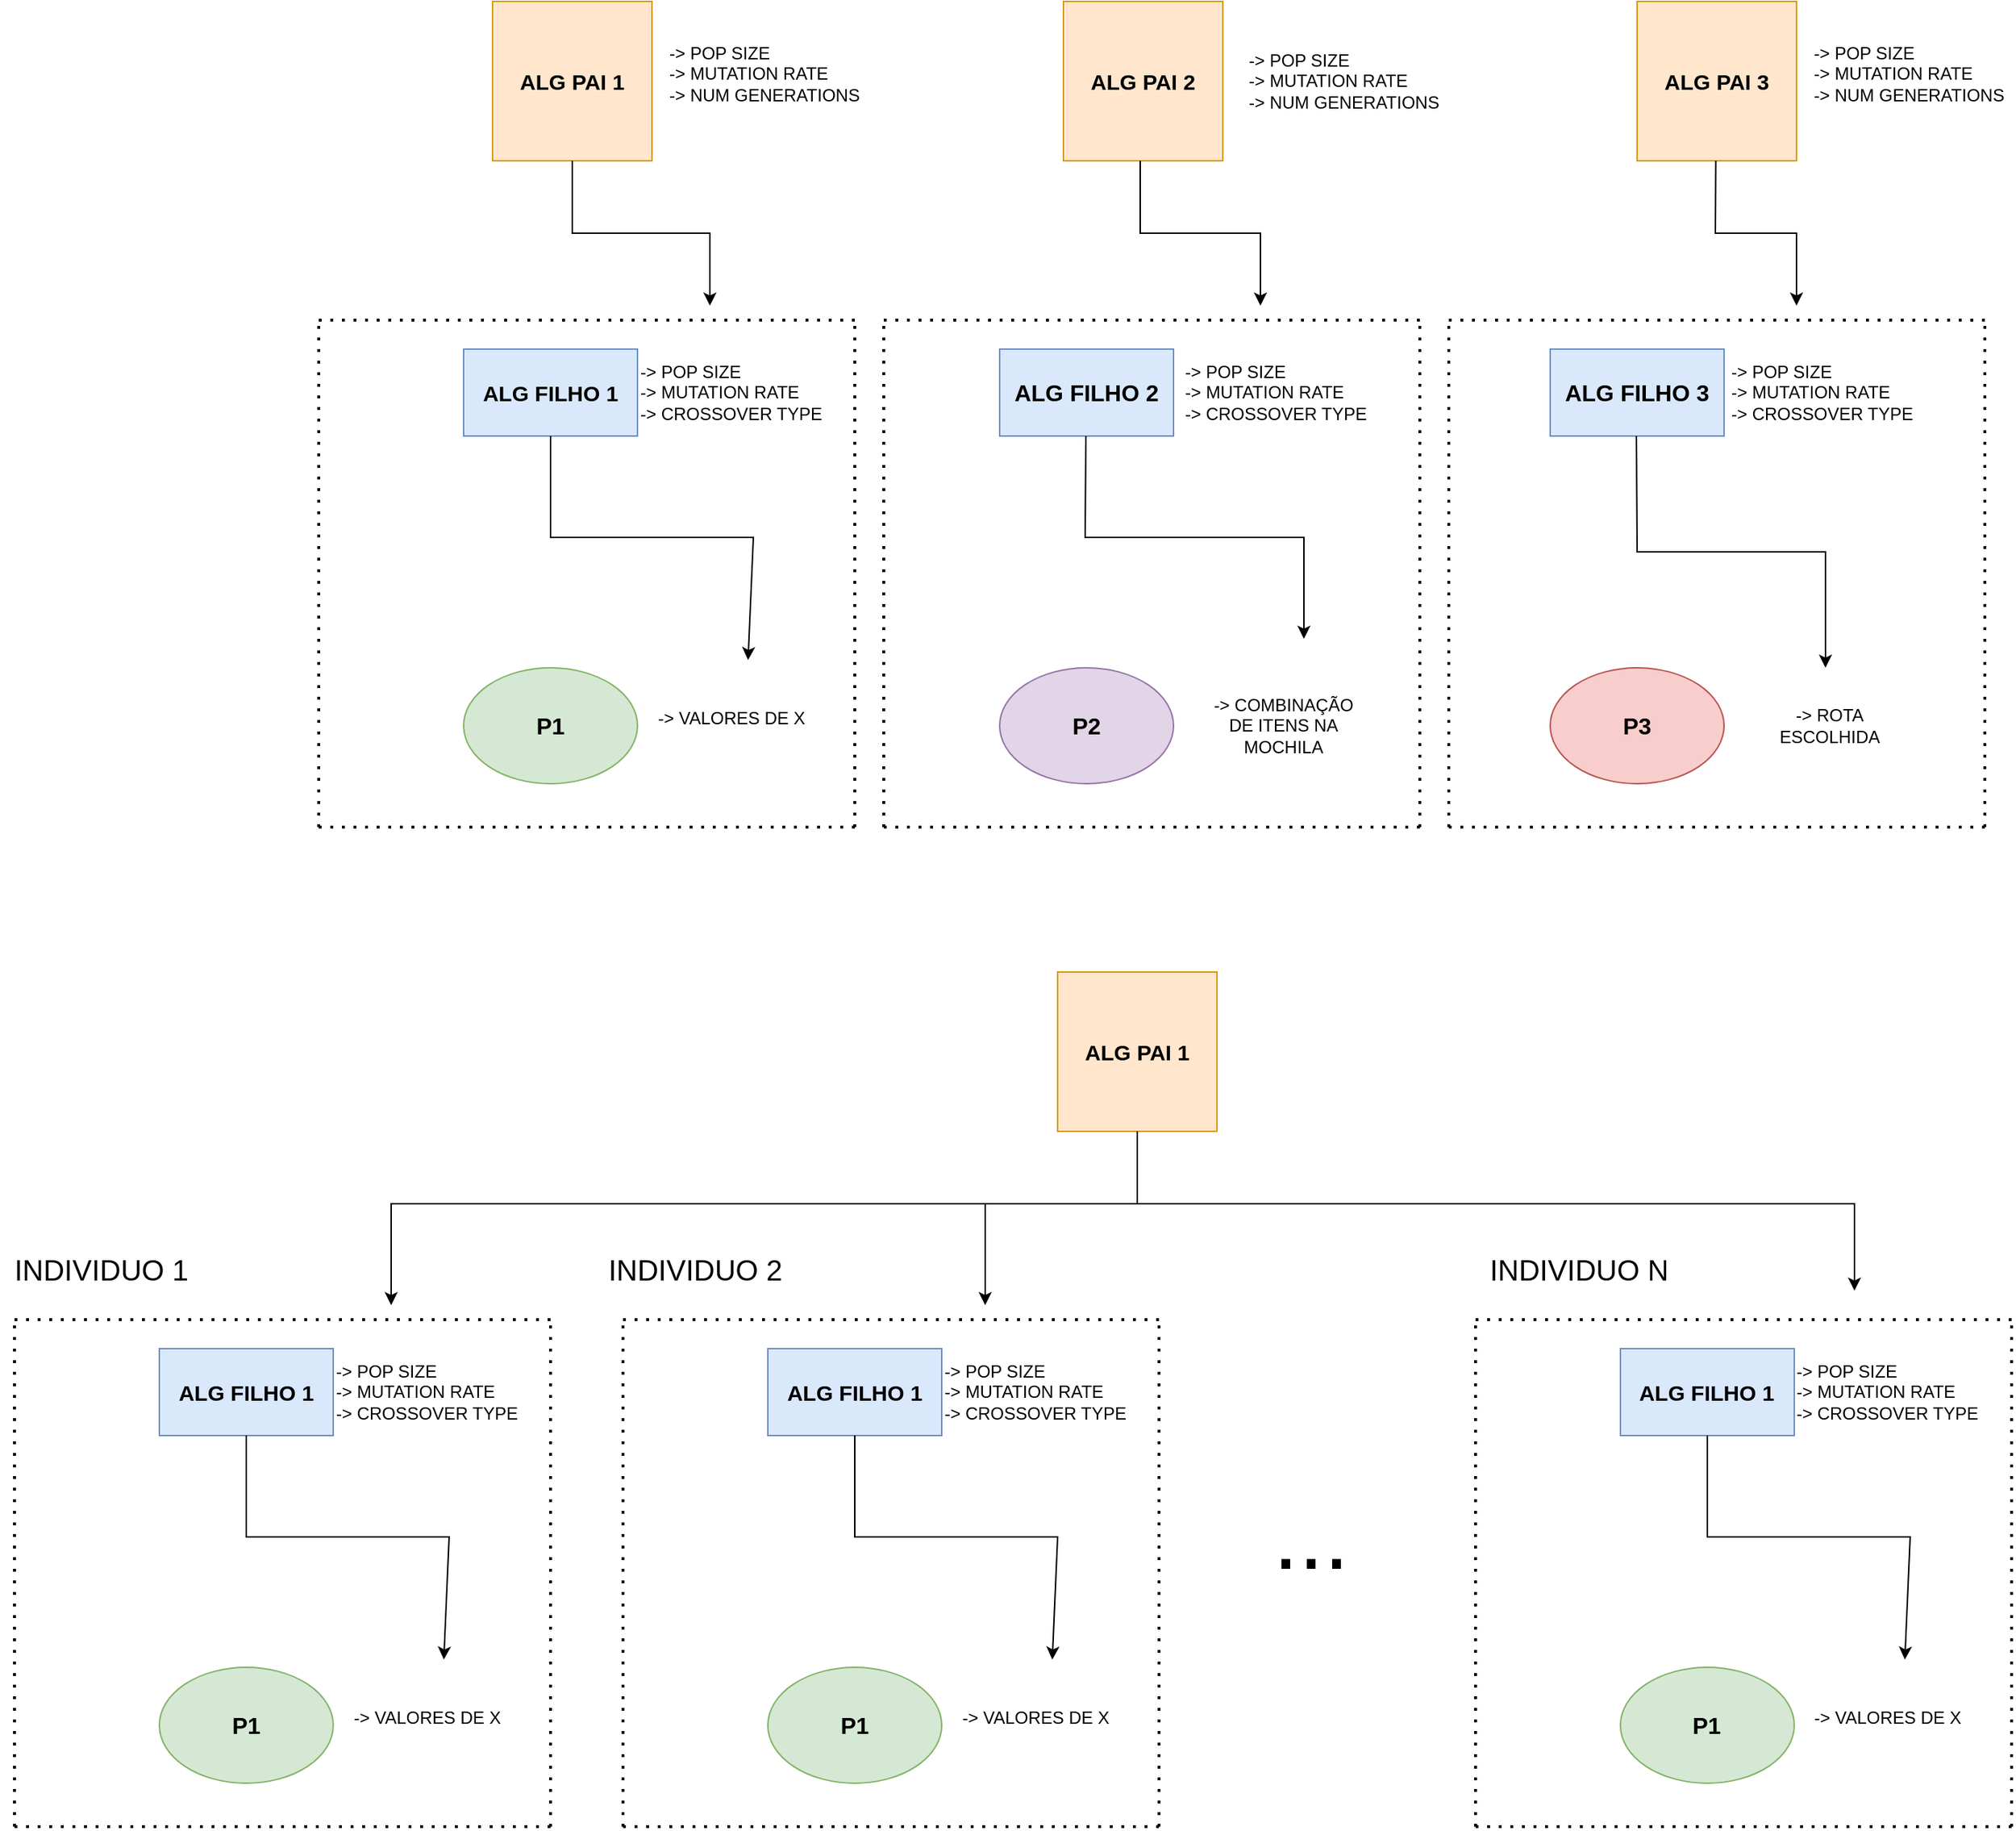 <mxfile version="22.0.5" type="github">
  <diagram id="C5RBs43oDa-KdzZeNtuy" name="Page-1">
    <mxGraphModel dx="2197" dy="1926" grid="1" gridSize="10" guides="1" tooltips="1" connect="1" arrows="1" fold="1" page="1" pageScale="1" pageWidth="827" pageHeight="1169" math="0" shadow="0">
      <root>
        <mxCell id="WIyWlLk6GJQsqaUBKTNV-0" />
        <mxCell id="WIyWlLk6GJQsqaUBKTNV-1" parent="WIyWlLk6GJQsqaUBKTNV-0" />
        <mxCell id="gQG2hCczen1YuyO0xivY-0" value="&lt;font size=&quot;1&quot;&gt;&lt;b style=&quot;font-size: 15px;&quot;&gt;ALG FILHO 1&lt;/b&gt;&lt;/font&gt;" style="rounded=0;whiteSpace=wrap;html=1;fillColor=#dae8fc;strokeColor=#6c8ebf;" vertex="1" parent="WIyWlLk6GJQsqaUBKTNV-1">
          <mxGeometry y="90" width="120" height="60" as="geometry" />
        </mxCell>
        <mxCell id="gQG2hCczen1YuyO0xivY-1" value="&lt;font size=&quot;1&quot;&gt;&lt;b style=&quot;font-size: 16px;&quot;&gt;ALG FILHO 2&lt;/b&gt;&lt;/font&gt;" style="rounded=0;whiteSpace=wrap;html=1;fillColor=#dae8fc;strokeColor=#6c8ebf;" vertex="1" parent="WIyWlLk6GJQsqaUBKTNV-1">
          <mxGeometry x="370" y="90" width="120" height="60" as="geometry" />
        </mxCell>
        <mxCell id="gQG2hCczen1YuyO0xivY-2" value="&lt;font size=&quot;1&quot;&gt;&lt;b&gt;&lt;font style=&quot;font-size: 16px;&quot;&gt;ALG FILHO 3&lt;/font&gt;&lt;/b&gt;&lt;/font&gt;" style="rounded=0;whiteSpace=wrap;html=1;fillColor=#dae8fc;strokeColor=#6c8ebf;" vertex="1" parent="WIyWlLk6GJQsqaUBKTNV-1">
          <mxGeometry x="750" y="90" width="120" height="60" as="geometry" />
        </mxCell>
        <mxCell id="gQG2hCczen1YuyO0xivY-3" value="" style="endArrow=classic;html=1;rounded=0;exitX=0.5;exitY=1;exitDx=0;exitDy=0;entryX=0.603;entryY=-0.076;entryDx=0;entryDy=0;entryPerimeter=0;" edge="1" parent="WIyWlLk6GJQsqaUBKTNV-1" source="gQG2hCczen1YuyO0xivY-0" target="gQG2hCczen1YuyO0xivY-34">
          <mxGeometry width="50" height="50" relative="1" as="geometry">
            <mxPoint x="300" y="310" as="sourcePoint" />
            <mxPoint x="60" y="300" as="targetPoint" />
            <Array as="points">
              <mxPoint x="60" y="220" />
              <mxPoint x="200" y="220" />
            </Array>
          </mxGeometry>
        </mxCell>
        <mxCell id="gQG2hCczen1YuyO0xivY-4" value="" style="endArrow=classic;html=1;rounded=0;exitX=0.5;exitY=1;exitDx=0;exitDy=0;" edge="1" parent="WIyWlLk6GJQsqaUBKTNV-1">
          <mxGeometry width="50" height="50" relative="1" as="geometry">
            <mxPoint x="429.5" y="150" as="sourcePoint" />
            <mxPoint x="580" y="290" as="targetPoint" />
            <Array as="points">
              <mxPoint x="429" y="220" />
              <mxPoint x="580" y="220" />
            </Array>
          </mxGeometry>
        </mxCell>
        <mxCell id="gQG2hCczen1YuyO0xivY-5" value="" style="endArrow=classic;html=1;rounded=0;exitX=0.5;exitY=1;exitDx=0;exitDy=0;" edge="1" parent="WIyWlLk6GJQsqaUBKTNV-1">
          <mxGeometry width="50" height="50" relative="1" as="geometry">
            <mxPoint x="809.5" y="150" as="sourcePoint" />
            <mxPoint x="940" y="310" as="targetPoint" />
            <Array as="points">
              <mxPoint x="810" y="230" />
              <mxPoint x="940" y="230" />
            </Array>
          </mxGeometry>
        </mxCell>
        <mxCell id="gQG2hCczen1YuyO0xivY-6" value="&lt;b&gt;&lt;font style=&quot;font-size: 16px;&quot;&gt;P1&lt;/font&gt;&lt;/b&gt;" style="ellipse;whiteSpace=wrap;html=1;fillColor=#d5e8d4;strokeColor=#82b366;" vertex="1" parent="WIyWlLk6GJQsqaUBKTNV-1">
          <mxGeometry y="310" width="120" height="80" as="geometry" />
        </mxCell>
        <mxCell id="gQG2hCczen1YuyO0xivY-7" value="&lt;b&gt;&lt;font style=&quot;font-size: 16px;&quot;&gt;P2&lt;/font&gt;&lt;/b&gt;" style="ellipse;whiteSpace=wrap;html=1;fillColor=#e1d5e7;strokeColor=#9673a6;" vertex="1" parent="WIyWlLk6GJQsqaUBKTNV-1">
          <mxGeometry x="370" y="310" width="120" height="80" as="geometry" />
        </mxCell>
        <mxCell id="gQG2hCczen1YuyO0xivY-8" value="&lt;b&gt;&lt;font style=&quot;font-size: 16px;&quot;&gt;P3&lt;/font&gt;&lt;/b&gt;" style="ellipse;whiteSpace=wrap;html=1;fillColor=#f8cecc;strokeColor=#b85450;" vertex="1" parent="WIyWlLk6GJQsqaUBKTNV-1">
          <mxGeometry x="750" y="310" width="120" height="80" as="geometry" />
        </mxCell>
        <mxCell id="gQG2hCczen1YuyO0xivY-9" value="&lt;div&gt;-&amp;gt; POP SIZE&lt;/div&gt;&lt;div&gt;-&amp;gt; MUTATION RATE&lt;/div&gt;&lt;div&gt;-&amp;gt; CROSSOVER TYPE&lt;br&gt;&lt;/div&gt;" style="text;html=1;strokeColor=none;fillColor=none;align=left;verticalAlign=middle;whiteSpace=wrap;rounded=0;" vertex="1" parent="WIyWlLk6GJQsqaUBKTNV-1">
          <mxGeometry x="120" y="90" width="140" height="60" as="geometry" />
        </mxCell>
        <mxCell id="gQG2hCczen1YuyO0xivY-10" value="&lt;div&gt;-&amp;gt; POP SIZE&lt;/div&gt;&lt;div&gt;-&amp;gt; MUTATION RATE&lt;/div&gt;&lt;div&gt;-&amp;gt; CROSSOVER TYPE&lt;br&gt;&lt;/div&gt;" style="text;html=1;strokeColor=none;fillColor=none;align=left;verticalAlign=middle;whiteSpace=wrap;rounded=0;" vertex="1" parent="WIyWlLk6GJQsqaUBKTNV-1">
          <mxGeometry x="496" y="90" width="140" height="60" as="geometry" />
        </mxCell>
        <mxCell id="gQG2hCczen1YuyO0xivY-11" value="&lt;div&gt;-&amp;gt; POP SIZE&lt;/div&gt;&lt;div&gt;-&amp;gt; MUTATION RATE&lt;/div&gt;&lt;div&gt;-&amp;gt; CROSSOVER TYPE&lt;br&gt;&lt;/div&gt;" style="text;html=1;strokeColor=none;fillColor=none;align=left;verticalAlign=middle;whiteSpace=wrap;rounded=0;" vertex="1" parent="WIyWlLk6GJQsqaUBKTNV-1">
          <mxGeometry x="873" y="90" width="140" height="60" as="geometry" />
        </mxCell>
        <mxCell id="gQG2hCczen1YuyO0xivY-12" value="&lt;b&gt;&lt;font style=&quot;font-size: 15px;&quot;&gt;ALG PAI 1&lt;br&gt;&lt;/font&gt;&lt;/b&gt;" style="whiteSpace=wrap;html=1;aspect=fixed;fillColor=#ffe6cc;strokeColor=#d79b00;" vertex="1" parent="WIyWlLk6GJQsqaUBKTNV-1">
          <mxGeometry x="20" y="-150" width="110" height="110" as="geometry" />
        </mxCell>
        <mxCell id="gQG2hCczen1YuyO0xivY-13" value="&lt;b&gt;&lt;font style=&quot;font-size: 15px;&quot;&gt;ALG PAI 2&lt;br&gt;&lt;/font&gt;&lt;/b&gt;" style="whiteSpace=wrap;html=1;aspect=fixed;fillColor=#ffe6cc;strokeColor=#d79b00;" vertex="1" parent="WIyWlLk6GJQsqaUBKTNV-1">
          <mxGeometry x="414" y="-150" width="110" height="110" as="geometry" />
        </mxCell>
        <mxCell id="gQG2hCczen1YuyO0xivY-14" value="&lt;b&gt;&lt;font style=&quot;font-size: 15px;&quot;&gt;ALG PAI 3&lt;br&gt;&lt;/font&gt;&lt;/b&gt;" style="whiteSpace=wrap;html=1;aspect=fixed;fillColor=#ffe6cc;strokeColor=#d79b00;" vertex="1" parent="WIyWlLk6GJQsqaUBKTNV-1">
          <mxGeometry x="810" y="-150" width="110" height="110" as="geometry" />
        </mxCell>
        <mxCell id="gQG2hCczen1YuyO0xivY-16" value="" style="endArrow=classic;html=1;rounded=0;exitX=0.5;exitY=1;exitDx=0;exitDy=0;" edge="1" parent="WIyWlLk6GJQsqaUBKTNV-1" source="gQG2hCczen1YuyO0xivY-12">
          <mxGeometry width="50" height="50" relative="1" as="geometry">
            <mxPoint x="105" y="30" as="sourcePoint" />
            <mxPoint x="170" y="60" as="targetPoint" />
            <Array as="points">
              <mxPoint x="75" y="10" />
              <mxPoint x="170" y="10" />
            </Array>
          </mxGeometry>
        </mxCell>
        <mxCell id="gQG2hCczen1YuyO0xivY-17" value="" style="endArrow=classic;html=1;rounded=0;exitX=0.5;exitY=1;exitDx=0;exitDy=0;" edge="1" parent="WIyWlLk6GJQsqaUBKTNV-1">
          <mxGeometry width="50" height="50" relative="1" as="geometry">
            <mxPoint x="467" y="-40" as="sourcePoint" />
            <mxPoint x="550" y="60" as="targetPoint" />
            <Array as="points">
              <mxPoint x="467" y="10" />
              <mxPoint x="550" y="10" />
            </Array>
          </mxGeometry>
        </mxCell>
        <mxCell id="gQG2hCczen1YuyO0xivY-18" value="" style="endArrow=classic;html=1;rounded=0;exitX=0.5;exitY=1;exitDx=0;exitDy=0;" edge="1" parent="WIyWlLk6GJQsqaUBKTNV-1">
          <mxGeometry width="50" height="50" relative="1" as="geometry">
            <mxPoint x="864.29" y="-40" as="sourcePoint" />
            <mxPoint x="920" y="60" as="targetPoint" />
            <Array as="points">
              <mxPoint x="864" y="10" />
              <mxPoint x="920" y="10" />
            </Array>
          </mxGeometry>
        </mxCell>
        <mxCell id="gQG2hCczen1YuyO0xivY-19" value="" style="endArrow=none;dashed=1;html=1;dashPattern=1 3;strokeWidth=2;rounded=0;" edge="1" parent="WIyWlLk6GJQsqaUBKTNV-1">
          <mxGeometry width="50" height="50" relative="1" as="geometry">
            <mxPoint x="270" y="420" as="sourcePoint" />
            <mxPoint x="270" y="70" as="targetPoint" />
          </mxGeometry>
        </mxCell>
        <mxCell id="gQG2hCczen1YuyO0xivY-20" value="" style="endArrow=none;dashed=1;html=1;dashPattern=1 3;strokeWidth=2;rounded=0;" edge="1" parent="WIyWlLk6GJQsqaUBKTNV-1">
          <mxGeometry width="50" height="50" relative="1" as="geometry">
            <mxPoint x="-100" y="420" as="sourcePoint" />
            <mxPoint x="-100" y="70" as="targetPoint" />
          </mxGeometry>
        </mxCell>
        <mxCell id="gQG2hCczen1YuyO0xivY-21" value="" style="endArrow=none;dashed=1;html=1;dashPattern=1 3;strokeWidth=2;rounded=0;" edge="1" parent="WIyWlLk6GJQsqaUBKTNV-1">
          <mxGeometry width="50" height="50" relative="1" as="geometry">
            <mxPoint x="-100" y="420" as="sourcePoint" />
            <mxPoint x="270" y="420" as="targetPoint" />
          </mxGeometry>
        </mxCell>
        <mxCell id="gQG2hCczen1YuyO0xivY-22" value="" style="endArrow=none;dashed=1;html=1;dashPattern=1 3;strokeWidth=2;rounded=0;" edge="1" parent="WIyWlLk6GJQsqaUBKTNV-1">
          <mxGeometry width="50" height="50" relative="1" as="geometry">
            <mxPoint x="-100" y="70" as="sourcePoint" />
            <mxPoint x="270" y="70" as="targetPoint" />
          </mxGeometry>
        </mxCell>
        <mxCell id="gQG2hCczen1YuyO0xivY-23" value="" style="endArrow=none;dashed=1;html=1;dashPattern=1 3;strokeWidth=2;rounded=0;" edge="1" parent="WIyWlLk6GJQsqaUBKTNV-1">
          <mxGeometry width="50" height="50" relative="1" as="geometry">
            <mxPoint x="660" y="420" as="sourcePoint" />
            <mxPoint x="660" y="70" as="targetPoint" />
          </mxGeometry>
        </mxCell>
        <mxCell id="gQG2hCczen1YuyO0xivY-24" value="" style="endArrow=none;dashed=1;html=1;dashPattern=1 3;strokeWidth=2;rounded=0;" edge="1" parent="WIyWlLk6GJQsqaUBKTNV-1">
          <mxGeometry width="50" height="50" relative="1" as="geometry">
            <mxPoint x="290" y="420" as="sourcePoint" />
            <mxPoint x="290" y="70" as="targetPoint" />
          </mxGeometry>
        </mxCell>
        <mxCell id="gQG2hCczen1YuyO0xivY-25" value="" style="endArrow=none;dashed=1;html=1;dashPattern=1 3;strokeWidth=2;rounded=0;" edge="1" parent="WIyWlLk6GJQsqaUBKTNV-1">
          <mxGeometry width="50" height="50" relative="1" as="geometry">
            <mxPoint x="290" y="420" as="sourcePoint" />
            <mxPoint x="660" y="420" as="targetPoint" />
          </mxGeometry>
        </mxCell>
        <mxCell id="gQG2hCczen1YuyO0xivY-26" value="" style="endArrow=none;dashed=1;html=1;dashPattern=1 3;strokeWidth=2;rounded=0;" edge="1" parent="WIyWlLk6GJQsqaUBKTNV-1">
          <mxGeometry width="50" height="50" relative="1" as="geometry">
            <mxPoint x="290" y="70" as="sourcePoint" />
            <mxPoint x="660" y="70" as="targetPoint" />
          </mxGeometry>
        </mxCell>
        <mxCell id="gQG2hCczen1YuyO0xivY-27" value="" style="endArrow=none;dashed=1;html=1;dashPattern=1 3;strokeWidth=2;rounded=0;" edge="1" parent="WIyWlLk6GJQsqaUBKTNV-1">
          <mxGeometry width="50" height="50" relative="1" as="geometry">
            <mxPoint x="1050" y="420" as="sourcePoint" />
            <mxPoint x="1050" y="70" as="targetPoint" />
          </mxGeometry>
        </mxCell>
        <mxCell id="gQG2hCczen1YuyO0xivY-28" value="" style="endArrow=none;dashed=1;html=1;dashPattern=1 3;strokeWidth=2;rounded=0;" edge="1" parent="WIyWlLk6GJQsqaUBKTNV-1">
          <mxGeometry width="50" height="50" relative="1" as="geometry">
            <mxPoint x="680" y="420" as="sourcePoint" />
            <mxPoint x="680" y="70" as="targetPoint" />
          </mxGeometry>
        </mxCell>
        <mxCell id="gQG2hCczen1YuyO0xivY-29" value="" style="endArrow=none;dashed=1;html=1;dashPattern=1 3;strokeWidth=2;rounded=0;" edge="1" parent="WIyWlLk6GJQsqaUBKTNV-1">
          <mxGeometry width="50" height="50" relative="1" as="geometry">
            <mxPoint x="680" y="420" as="sourcePoint" />
            <mxPoint x="1050" y="420" as="targetPoint" />
          </mxGeometry>
        </mxCell>
        <mxCell id="gQG2hCczen1YuyO0xivY-30" value="" style="endArrow=none;dashed=1;html=1;dashPattern=1 3;strokeWidth=2;rounded=0;" edge="1" parent="WIyWlLk6GJQsqaUBKTNV-1">
          <mxGeometry width="50" height="50" relative="1" as="geometry">
            <mxPoint x="680" y="70" as="sourcePoint" />
            <mxPoint x="1050" y="70" as="targetPoint" />
          </mxGeometry>
        </mxCell>
        <mxCell id="gQG2hCczen1YuyO0xivY-34" value="-&amp;gt; VALORES DE X" style="text;html=1;strokeColor=none;fillColor=none;align=center;verticalAlign=middle;whiteSpace=wrap;rounded=0;" vertex="1" parent="WIyWlLk6GJQsqaUBKTNV-1">
          <mxGeometry x="130" y="310" width="110" height="70" as="geometry" />
        </mxCell>
        <mxCell id="gQG2hCczen1YuyO0xivY-35" value="-&amp;gt; COMBINAÇÃO DE ITENS NA MOCHILA" style="text;html=1;strokeColor=none;fillColor=none;align=center;verticalAlign=middle;whiteSpace=wrap;rounded=0;" vertex="1" parent="WIyWlLk6GJQsqaUBKTNV-1">
          <mxGeometry x="511" y="315" width="110" height="70" as="geometry" />
        </mxCell>
        <mxCell id="gQG2hCczen1YuyO0xivY-36" value="-&amp;gt; ROTA ESCOLHIDA" style="text;html=1;strokeColor=none;fillColor=none;align=center;verticalAlign=middle;whiteSpace=wrap;rounded=0;" vertex="1" parent="WIyWlLk6GJQsqaUBKTNV-1">
          <mxGeometry x="888" y="315" width="110" height="70" as="geometry" />
        </mxCell>
        <mxCell id="gQG2hCczen1YuyO0xivY-37" value="&lt;div&gt;-&amp;gt; POP SIZE&lt;/div&gt;&lt;div&gt;-&amp;gt; MUTATION RATE&lt;/div&gt;&lt;div&gt;-&amp;gt; NUM GENERATIONS&lt;br&gt;&lt;/div&gt;" style="text;html=1;strokeColor=none;fillColor=none;align=left;verticalAlign=middle;whiteSpace=wrap;rounded=0;" vertex="1" parent="WIyWlLk6GJQsqaUBKTNV-1">
          <mxGeometry x="140" y="-130" width="140" height="60" as="geometry" />
        </mxCell>
        <mxCell id="gQG2hCczen1YuyO0xivY-38" value="&lt;div&gt;-&amp;gt; POP SIZE&lt;/div&gt;&lt;div&gt;-&amp;gt; MUTATION RATE&lt;/div&gt;&lt;div&gt;-&amp;gt; NUM GENERATIONS&lt;br&gt;&lt;/div&gt;" style="text;html=1;strokeColor=none;fillColor=none;align=left;verticalAlign=middle;whiteSpace=wrap;rounded=0;" vertex="1" parent="WIyWlLk6GJQsqaUBKTNV-1">
          <mxGeometry x="540" y="-125" width="140" height="60" as="geometry" />
        </mxCell>
        <mxCell id="gQG2hCczen1YuyO0xivY-39" value="&lt;div&gt;-&amp;gt; POP SIZE&lt;/div&gt;&lt;div&gt;-&amp;gt; MUTATION RATE&lt;/div&gt;&lt;div&gt;-&amp;gt; NUM GENERATIONS&lt;br&gt;&lt;/div&gt;" style="text;html=1;strokeColor=none;fillColor=none;align=left;verticalAlign=middle;whiteSpace=wrap;rounded=0;" vertex="1" parent="WIyWlLk6GJQsqaUBKTNV-1">
          <mxGeometry x="930" y="-130" width="140" height="60" as="geometry" />
        </mxCell>
        <mxCell id="gQG2hCczen1YuyO0xivY-40" value="&lt;font size=&quot;1&quot;&gt;&lt;b style=&quot;font-size: 15px;&quot;&gt;ALG FILHO 1&lt;/b&gt;&lt;/font&gt;" style="rounded=0;whiteSpace=wrap;html=1;fillColor=#dae8fc;strokeColor=#6c8ebf;" vertex="1" parent="WIyWlLk6GJQsqaUBKTNV-1">
          <mxGeometry x="-210" y="780" width="120" height="60" as="geometry" />
        </mxCell>
        <mxCell id="gQG2hCczen1YuyO0xivY-41" value="" style="endArrow=classic;html=1;rounded=0;exitX=0.5;exitY=1;exitDx=0;exitDy=0;entryX=0.603;entryY=-0.076;entryDx=0;entryDy=0;entryPerimeter=0;" edge="1" parent="WIyWlLk6GJQsqaUBKTNV-1" source="gQG2hCczen1YuyO0xivY-40" target="gQG2hCczen1YuyO0xivY-50">
          <mxGeometry width="50" height="50" relative="1" as="geometry">
            <mxPoint x="90" y="1000" as="sourcePoint" />
            <mxPoint x="-150" y="990" as="targetPoint" />
            <Array as="points">
              <mxPoint x="-150" y="910" />
              <mxPoint x="-10" y="910" />
            </Array>
          </mxGeometry>
        </mxCell>
        <mxCell id="gQG2hCczen1YuyO0xivY-42" value="&lt;b&gt;&lt;font style=&quot;font-size: 16px;&quot;&gt;P1&lt;/font&gt;&lt;/b&gt;" style="ellipse;whiteSpace=wrap;html=1;fillColor=#d5e8d4;strokeColor=#82b366;" vertex="1" parent="WIyWlLk6GJQsqaUBKTNV-1">
          <mxGeometry x="-210" y="1000" width="120" height="80" as="geometry" />
        </mxCell>
        <mxCell id="gQG2hCczen1YuyO0xivY-43" value="&lt;div&gt;-&amp;gt; POP SIZE&lt;/div&gt;&lt;div&gt;-&amp;gt; MUTATION RATE&lt;/div&gt;&lt;div&gt;-&amp;gt; CROSSOVER TYPE&lt;br&gt;&lt;/div&gt;" style="text;html=1;strokeColor=none;fillColor=none;align=left;verticalAlign=middle;whiteSpace=wrap;rounded=0;" vertex="1" parent="WIyWlLk6GJQsqaUBKTNV-1">
          <mxGeometry x="-90" y="780" width="140" height="60" as="geometry" />
        </mxCell>
        <mxCell id="gQG2hCczen1YuyO0xivY-44" value="&lt;b&gt;&lt;font style=&quot;font-size: 15px;&quot;&gt;ALG PAI 1&lt;br&gt;&lt;/font&gt;&lt;/b&gt;" style="whiteSpace=wrap;html=1;aspect=fixed;fillColor=#ffe6cc;strokeColor=#d79b00;" vertex="1" parent="WIyWlLk6GJQsqaUBKTNV-1">
          <mxGeometry x="410" y="520" width="110" height="110" as="geometry" />
        </mxCell>
        <mxCell id="gQG2hCczen1YuyO0xivY-45" value="" style="endArrow=classic;html=1;rounded=0;exitX=0.5;exitY=1;exitDx=0;exitDy=0;" edge="1" parent="WIyWlLk6GJQsqaUBKTNV-1" source="gQG2hCczen1YuyO0xivY-44">
          <mxGeometry width="50" height="50" relative="1" as="geometry">
            <mxPoint x="495" y="700" as="sourcePoint" />
            <mxPoint x="960" y="740" as="targetPoint" />
            <Array as="points">
              <mxPoint x="465" y="680" />
              <mxPoint x="960" y="680" />
            </Array>
          </mxGeometry>
        </mxCell>
        <mxCell id="gQG2hCczen1YuyO0xivY-46" value="" style="endArrow=none;dashed=1;html=1;dashPattern=1 3;strokeWidth=2;rounded=0;" edge="1" parent="WIyWlLk6GJQsqaUBKTNV-1">
          <mxGeometry width="50" height="50" relative="1" as="geometry">
            <mxPoint x="60" y="1110" as="sourcePoint" />
            <mxPoint x="60" y="760" as="targetPoint" />
          </mxGeometry>
        </mxCell>
        <mxCell id="gQG2hCczen1YuyO0xivY-47" value="" style="endArrow=none;dashed=1;html=1;dashPattern=1 3;strokeWidth=2;rounded=0;" edge="1" parent="WIyWlLk6GJQsqaUBKTNV-1">
          <mxGeometry width="50" height="50" relative="1" as="geometry">
            <mxPoint x="-310" y="1110" as="sourcePoint" />
            <mxPoint x="-310" y="760" as="targetPoint" />
          </mxGeometry>
        </mxCell>
        <mxCell id="gQG2hCczen1YuyO0xivY-48" value="" style="endArrow=none;dashed=1;html=1;dashPattern=1 3;strokeWidth=2;rounded=0;" edge="1" parent="WIyWlLk6GJQsqaUBKTNV-1">
          <mxGeometry width="50" height="50" relative="1" as="geometry">
            <mxPoint x="-310" y="1110" as="sourcePoint" />
            <mxPoint x="60" y="1110" as="targetPoint" />
          </mxGeometry>
        </mxCell>
        <mxCell id="gQG2hCczen1YuyO0xivY-49" value="" style="endArrow=none;dashed=1;html=1;dashPattern=1 3;strokeWidth=2;rounded=0;" edge="1" parent="WIyWlLk6GJQsqaUBKTNV-1">
          <mxGeometry width="50" height="50" relative="1" as="geometry">
            <mxPoint x="-310" y="760" as="sourcePoint" />
            <mxPoint x="60" y="760" as="targetPoint" />
          </mxGeometry>
        </mxCell>
        <mxCell id="gQG2hCczen1YuyO0xivY-50" value="-&amp;gt; VALORES DE X" style="text;html=1;strokeColor=none;fillColor=none;align=center;verticalAlign=middle;whiteSpace=wrap;rounded=0;" vertex="1" parent="WIyWlLk6GJQsqaUBKTNV-1">
          <mxGeometry x="-80" y="1000" width="110" height="70" as="geometry" />
        </mxCell>
        <mxCell id="gQG2hCczen1YuyO0xivY-51" value="&lt;font size=&quot;1&quot;&gt;&lt;b style=&quot;font-size: 15px;&quot;&gt;ALG FILHO 1&lt;/b&gt;&lt;/font&gt;" style="rounded=0;whiteSpace=wrap;html=1;fillColor=#dae8fc;strokeColor=#6c8ebf;" vertex="1" parent="WIyWlLk6GJQsqaUBKTNV-1">
          <mxGeometry x="210" y="780" width="120" height="60" as="geometry" />
        </mxCell>
        <mxCell id="gQG2hCczen1YuyO0xivY-52" value="" style="endArrow=classic;html=1;rounded=0;exitX=0.5;exitY=1;exitDx=0;exitDy=0;entryX=0.603;entryY=-0.076;entryDx=0;entryDy=0;entryPerimeter=0;" edge="1" parent="WIyWlLk6GJQsqaUBKTNV-1" source="gQG2hCczen1YuyO0xivY-51" target="gQG2hCczen1YuyO0xivY-59">
          <mxGeometry width="50" height="50" relative="1" as="geometry">
            <mxPoint x="510" y="1000" as="sourcePoint" />
            <mxPoint x="270" y="990" as="targetPoint" />
            <Array as="points">
              <mxPoint x="270" y="910" />
              <mxPoint x="410" y="910" />
            </Array>
          </mxGeometry>
        </mxCell>
        <mxCell id="gQG2hCczen1YuyO0xivY-53" value="&lt;b&gt;&lt;font style=&quot;font-size: 16px;&quot;&gt;P1&lt;/font&gt;&lt;/b&gt;" style="ellipse;whiteSpace=wrap;html=1;fillColor=#d5e8d4;strokeColor=#82b366;" vertex="1" parent="WIyWlLk6GJQsqaUBKTNV-1">
          <mxGeometry x="210" y="1000" width="120" height="80" as="geometry" />
        </mxCell>
        <mxCell id="gQG2hCczen1YuyO0xivY-54" value="&lt;div&gt;-&amp;gt; POP SIZE&lt;/div&gt;&lt;div&gt;-&amp;gt; MUTATION RATE&lt;/div&gt;&lt;div&gt;-&amp;gt; CROSSOVER TYPE&lt;br&gt;&lt;/div&gt;" style="text;html=1;strokeColor=none;fillColor=none;align=left;verticalAlign=middle;whiteSpace=wrap;rounded=0;" vertex="1" parent="WIyWlLk6GJQsqaUBKTNV-1">
          <mxGeometry x="330" y="780" width="140" height="60" as="geometry" />
        </mxCell>
        <mxCell id="gQG2hCczen1YuyO0xivY-55" value="" style="endArrow=none;dashed=1;html=1;dashPattern=1 3;strokeWidth=2;rounded=0;" edge="1" parent="WIyWlLk6GJQsqaUBKTNV-1">
          <mxGeometry width="50" height="50" relative="1" as="geometry">
            <mxPoint x="480" y="1110" as="sourcePoint" />
            <mxPoint x="480" y="760" as="targetPoint" />
          </mxGeometry>
        </mxCell>
        <mxCell id="gQG2hCczen1YuyO0xivY-56" value="" style="endArrow=none;dashed=1;html=1;dashPattern=1 3;strokeWidth=2;rounded=0;" edge="1" parent="WIyWlLk6GJQsqaUBKTNV-1">
          <mxGeometry width="50" height="50" relative="1" as="geometry">
            <mxPoint x="110" y="1110" as="sourcePoint" />
            <mxPoint x="110" y="760" as="targetPoint" />
          </mxGeometry>
        </mxCell>
        <mxCell id="gQG2hCczen1YuyO0xivY-57" value="" style="endArrow=none;dashed=1;html=1;dashPattern=1 3;strokeWidth=2;rounded=0;" edge="1" parent="WIyWlLk6GJQsqaUBKTNV-1">
          <mxGeometry width="50" height="50" relative="1" as="geometry">
            <mxPoint x="110" y="1110" as="sourcePoint" />
            <mxPoint x="480" y="1110" as="targetPoint" />
          </mxGeometry>
        </mxCell>
        <mxCell id="gQG2hCczen1YuyO0xivY-58" value="" style="endArrow=none;dashed=1;html=1;dashPattern=1 3;strokeWidth=2;rounded=0;" edge="1" parent="WIyWlLk6GJQsqaUBKTNV-1">
          <mxGeometry width="50" height="50" relative="1" as="geometry">
            <mxPoint x="110" y="760" as="sourcePoint" />
            <mxPoint x="480" y="760" as="targetPoint" />
          </mxGeometry>
        </mxCell>
        <mxCell id="gQG2hCczen1YuyO0xivY-59" value="-&amp;gt; VALORES DE X" style="text;html=1;strokeColor=none;fillColor=none;align=center;verticalAlign=middle;whiteSpace=wrap;rounded=0;" vertex="1" parent="WIyWlLk6GJQsqaUBKTNV-1">
          <mxGeometry x="340" y="1000" width="110" height="70" as="geometry" />
        </mxCell>
        <mxCell id="gQG2hCczen1YuyO0xivY-60" value="&lt;font size=&quot;1&quot;&gt;&lt;b style=&quot;font-size: 15px;&quot;&gt;ALG FILHO 1&lt;/b&gt;&lt;/font&gt;" style="rounded=0;whiteSpace=wrap;html=1;fillColor=#dae8fc;strokeColor=#6c8ebf;" vertex="1" parent="WIyWlLk6GJQsqaUBKTNV-1">
          <mxGeometry x="798.46" y="780" width="120" height="60" as="geometry" />
        </mxCell>
        <mxCell id="gQG2hCczen1YuyO0xivY-61" value="" style="endArrow=classic;html=1;rounded=0;exitX=0.5;exitY=1;exitDx=0;exitDy=0;entryX=0.603;entryY=-0.076;entryDx=0;entryDy=0;entryPerimeter=0;" edge="1" parent="WIyWlLk6GJQsqaUBKTNV-1" source="gQG2hCczen1YuyO0xivY-60" target="gQG2hCczen1YuyO0xivY-68">
          <mxGeometry width="50" height="50" relative="1" as="geometry">
            <mxPoint x="1098.46" y="1000" as="sourcePoint" />
            <mxPoint x="858.46" y="990" as="targetPoint" />
            <Array as="points">
              <mxPoint x="858.46" y="910" />
              <mxPoint x="998.46" y="910" />
            </Array>
          </mxGeometry>
        </mxCell>
        <mxCell id="gQG2hCczen1YuyO0xivY-62" value="&lt;b&gt;&lt;font style=&quot;font-size: 16px;&quot;&gt;P1&lt;/font&gt;&lt;/b&gt;" style="ellipse;whiteSpace=wrap;html=1;fillColor=#d5e8d4;strokeColor=#82b366;" vertex="1" parent="WIyWlLk6GJQsqaUBKTNV-1">
          <mxGeometry x="798.46" y="1000" width="120" height="80" as="geometry" />
        </mxCell>
        <mxCell id="gQG2hCczen1YuyO0xivY-63" value="&lt;div&gt;-&amp;gt; POP SIZE&lt;/div&gt;&lt;div&gt;-&amp;gt; MUTATION RATE&lt;/div&gt;&lt;div&gt;-&amp;gt; CROSSOVER TYPE&lt;br&gt;&lt;/div&gt;" style="text;html=1;strokeColor=none;fillColor=none;align=left;verticalAlign=middle;whiteSpace=wrap;rounded=0;" vertex="1" parent="WIyWlLk6GJQsqaUBKTNV-1">
          <mxGeometry x="918.46" y="780" width="140" height="60" as="geometry" />
        </mxCell>
        <mxCell id="gQG2hCczen1YuyO0xivY-64" value="" style="endArrow=none;dashed=1;html=1;dashPattern=1 3;strokeWidth=2;rounded=0;" edge="1" parent="WIyWlLk6GJQsqaUBKTNV-1">
          <mxGeometry width="50" height="50" relative="1" as="geometry">
            <mxPoint x="1068.46" y="1110" as="sourcePoint" />
            <mxPoint x="1068.46" y="760" as="targetPoint" />
          </mxGeometry>
        </mxCell>
        <mxCell id="gQG2hCczen1YuyO0xivY-65" value="" style="endArrow=none;dashed=1;html=1;dashPattern=1 3;strokeWidth=2;rounded=0;" edge="1" parent="WIyWlLk6GJQsqaUBKTNV-1">
          <mxGeometry width="50" height="50" relative="1" as="geometry">
            <mxPoint x="698.46" y="1110" as="sourcePoint" />
            <mxPoint x="698.46" y="760" as="targetPoint" />
          </mxGeometry>
        </mxCell>
        <mxCell id="gQG2hCczen1YuyO0xivY-66" value="" style="endArrow=none;dashed=1;html=1;dashPattern=1 3;strokeWidth=2;rounded=0;" edge="1" parent="WIyWlLk6GJQsqaUBKTNV-1">
          <mxGeometry width="50" height="50" relative="1" as="geometry">
            <mxPoint x="698.46" y="1110" as="sourcePoint" />
            <mxPoint x="1068.46" y="1110" as="targetPoint" />
          </mxGeometry>
        </mxCell>
        <mxCell id="gQG2hCczen1YuyO0xivY-67" value="" style="endArrow=none;dashed=1;html=1;dashPattern=1 3;strokeWidth=2;rounded=0;" edge="1" parent="WIyWlLk6GJQsqaUBKTNV-1">
          <mxGeometry width="50" height="50" relative="1" as="geometry">
            <mxPoint x="698.46" y="760" as="sourcePoint" />
            <mxPoint x="1068.46" y="760" as="targetPoint" />
          </mxGeometry>
        </mxCell>
        <mxCell id="gQG2hCczen1YuyO0xivY-68" value="-&amp;gt; VALORES DE X" style="text;html=1;strokeColor=none;fillColor=none;align=center;verticalAlign=middle;whiteSpace=wrap;rounded=0;" vertex="1" parent="WIyWlLk6GJQsqaUBKTNV-1">
          <mxGeometry x="928.46" y="1000" width="110" height="70" as="geometry" />
        </mxCell>
        <mxCell id="gQG2hCczen1YuyO0xivY-69" value="" style="endArrow=classic;html=1;rounded=0;" edge="1" parent="WIyWlLk6GJQsqaUBKTNV-1">
          <mxGeometry width="50" height="50" relative="1" as="geometry">
            <mxPoint x="470" y="680" as="sourcePoint" />
            <mxPoint x="360" y="750" as="targetPoint" />
            <Array as="points">
              <mxPoint x="360" y="680" />
            </Array>
          </mxGeometry>
        </mxCell>
        <mxCell id="gQG2hCczen1YuyO0xivY-70" value="" style="endArrow=classic;html=1;rounded=0;" edge="1" parent="WIyWlLk6GJQsqaUBKTNV-1">
          <mxGeometry width="50" height="50" relative="1" as="geometry">
            <mxPoint x="360" y="680" as="sourcePoint" />
            <mxPoint x="-50" y="750" as="targetPoint" />
            <Array as="points">
              <mxPoint x="-50" y="680" />
            </Array>
          </mxGeometry>
        </mxCell>
        <mxCell id="gQG2hCczen1YuyO0xivY-71" value="&lt;font style=&quot;font-size: 63px;&quot;&gt;...&lt;/font&gt;" style="text;html=1;strokeColor=none;fillColor=none;align=center;verticalAlign=middle;whiteSpace=wrap;rounded=0;" vertex="1" parent="WIyWlLk6GJQsqaUBKTNV-1">
          <mxGeometry x="490" y="880" width="190" height="60" as="geometry" />
        </mxCell>
        <mxCell id="gQG2hCczen1YuyO0xivY-72" value="&lt;font style=&quot;font-size: 20px;&quot;&gt;INDIVIDUO 1&lt;/font&gt;" style="text;html=1;strokeColor=none;fillColor=none;align=center;verticalAlign=middle;whiteSpace=wrap;rounded=0;" vertex="1" parent="WIyWlLk6GJQsqaUBKTNV-1">
          <mxGeometry x="-320" y="710" width="140" height="30" as="geometry" />
        </mxCell>
        <mxCell id="gQG2hCczen1YuyO0xivY-73" value="&lt;font style=&quot;font-size: 20px;&quot;&gt;INDIVIDUO 2&lt;br&gt;&lt;/font&gt;" style="text;html=1;strokeColor=none;fillColor=none;align=center;verticalAlign=middle;whiteSpace=wrap;rounded=0;" vertex="1" parent="WIyWlLk6GJQsqaUBKTNV-1">
          <mxGeometry x="90" y="710" width="140" height="30" as="geometry" />
        </mxCell>
        <mxCell id="gQG2hCczen1YuyO0xivY-74" value="&lt;font style=&quot;font-size: 20px;&quot;&gt;INDIVIDUO N&lt;br&gt;&lt;/font&gt;" style="text;html=1;strokeColor=none;fillColor=none;align=center;verticalAlign=middle;whiteSpace=wrap;rounded=0;" vertex="1" parent="WIyWlLk6GJQsqaUBKTNV-1">
          <mxGeometry x="700" y="710" width="140" height="30" as="geometry" />
        </mxCell>
      </root>
    </mxGraphModel>
  </diagram>
</mxfile>
